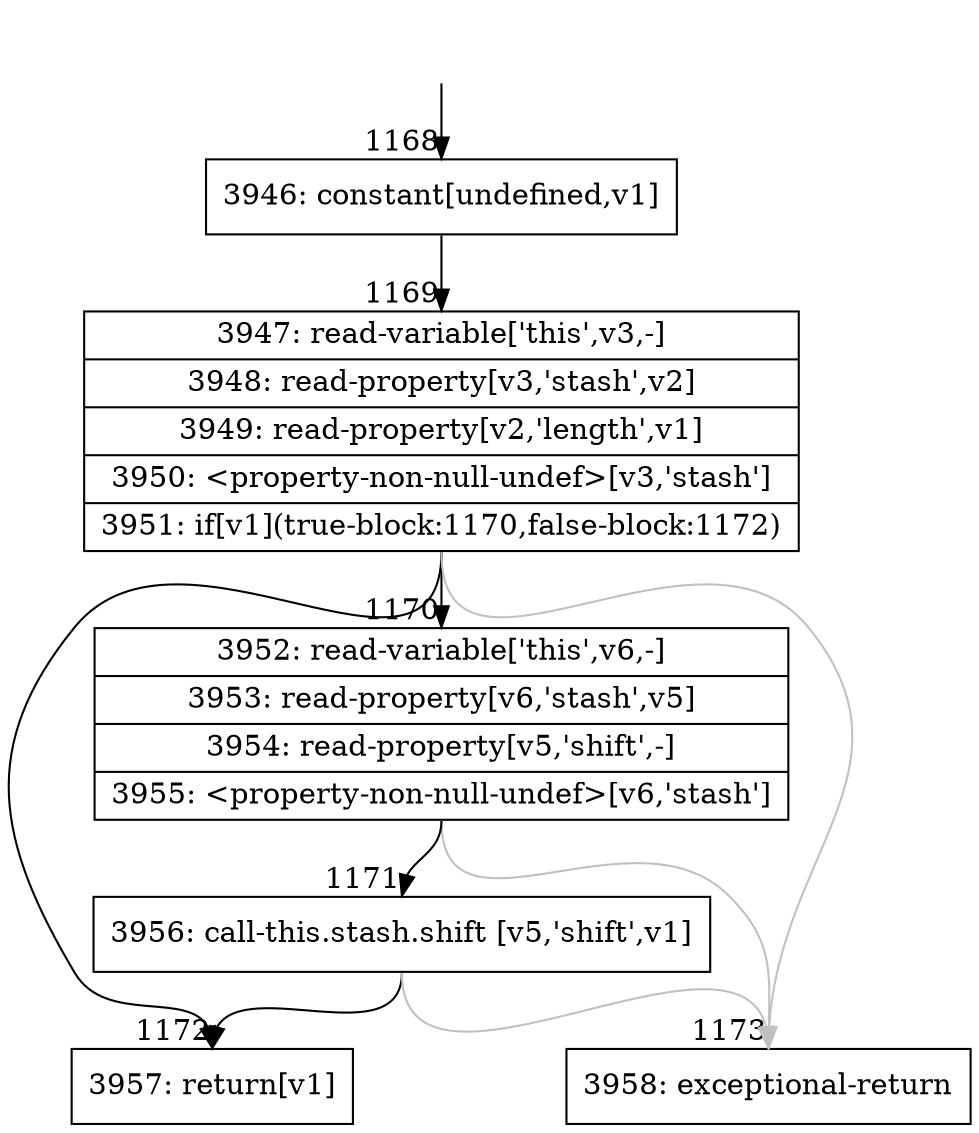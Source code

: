 digraph {
rankdir="TD"
BB_entry65[shape=none,label=""];
BB_entry65 -> BB1168 [tailport=s, headport=n, headlabel="    1168"]
BB1168 [shape=record label="{3946: constant[undefined,v1]}" ] 
BB1168 -> BB1169 [tailport=s, headport=n, headlabel="      1169"]
BB1169 [shape=record label="{3947: read-variable['this',v3,-]|3948: read-property[v3,'stash',v2]|3949: read-property[v2,'length',v1]|3950: \<property-non-null-undef\>[v3,'stash']|3951: if[v1](true-block:1170,false-block:1172)}" ] 
BB1169 -> BB1172 [tailport=s, headport=n, headlabel="      1172"]
BB1169 -> BB1170 [tailport=s, headport=n, headlabel="      1170"]
BB1169 -> BB1173 [tailport=s, headport=n, color=gray, headlabel="      1173"]
BB1170 [shape=record label="{3952: read-variable['this',v6,-]|3953: read-property[v6,'stash',v5]|3954: read-property[v5,'shift',-]|3955: \<property-non-null-undef\>[v6,'stash']}" ] 
BB1170 -> BB1171 [tailport=s, headport=n, headlabel="      1171"]
BB1170 -> BB1173 [tailport=s, headport=n, color=gray]
BB1171 [shape=record label="{3956: call-this.stash.shift [v5,'shift',v1]}" ] 
BB1171 -> BB1172 [tailport=s, headport=n]
BB1171 -> BB1173 [tailport=s, headport=n, color=gray]
BB1172 [shape=record label="{3957: return[v1]}" ] 
BB1173 [shape=record label="{3958: exceptional-return}" ] 
//#$~ 1328
}
